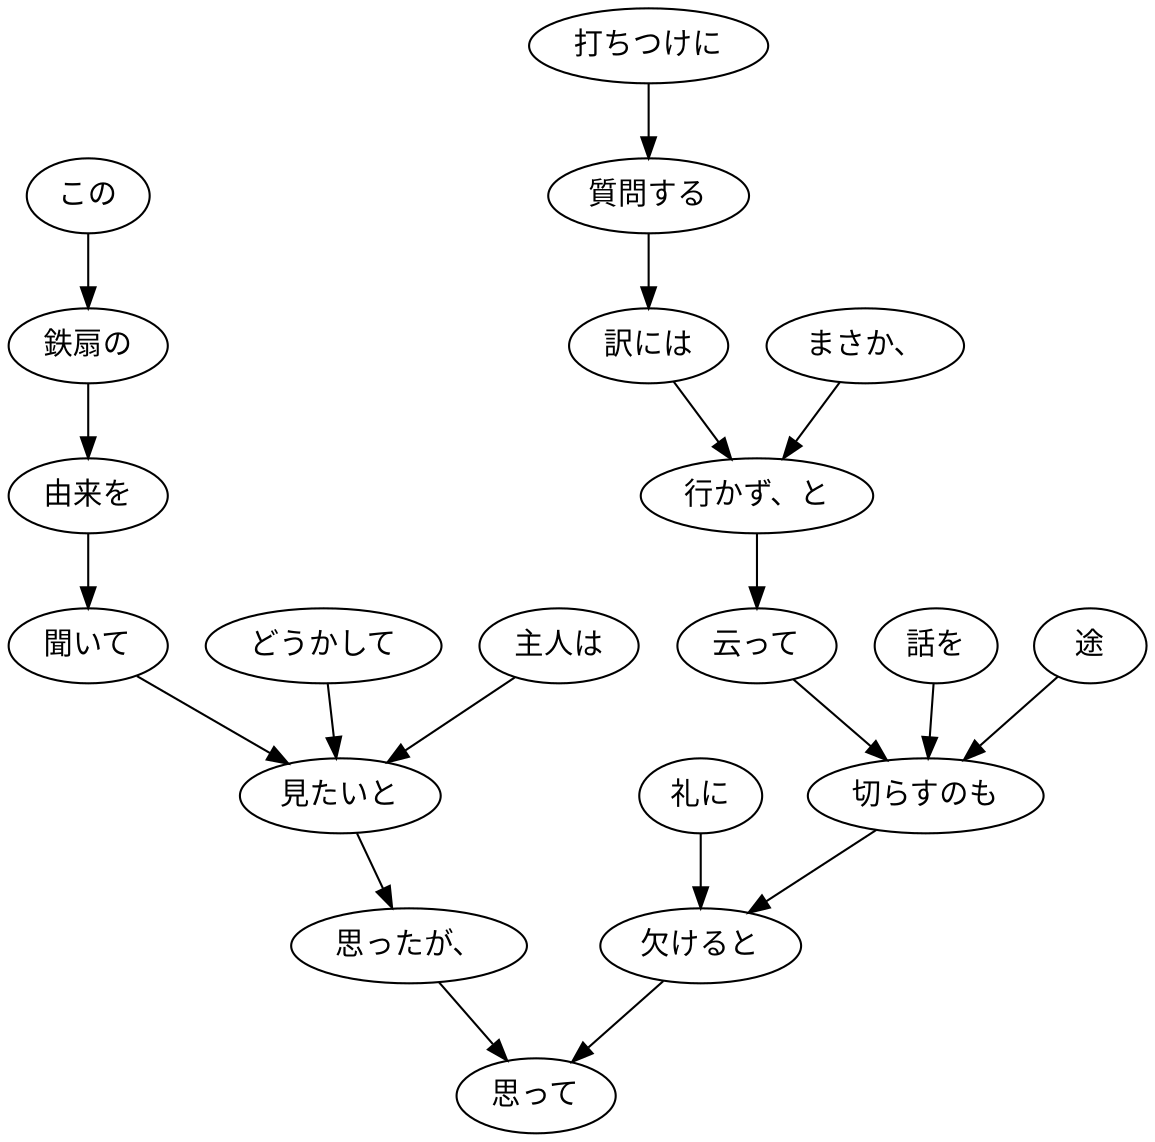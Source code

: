 digraph graph5932 {
	node0 [label="主人は"];
	node1 [label="どうかして"];
	node2 [label="この"];
	node3 [label="鉄扇の"];
	node4 [label="由来を"];
	node5 [label="聞いて"];
	node6 [label="見たいと"];
	node7 [label="思ったが、"];
	node8 [label="まさか、"];
	node9 [label="打ちつけに"];
	node10 [label="質問する"];
	node11 [label="訳には"];
	node12 [label="行かず、と"];
	node13 [label="云って"];
	node14 [label="話を"];
	node15 [label="途"];
	node16 [label="切らすのも"];
	node17 [label="礼に"];
	node18 [label="欠けると"];
	node19 [label="思って"];
	node0 -> node6;
	node1 -> node6;
	node2 -> node3;
	node3 -> node4;
	node4 -> node5;
	node5 -> node6;
	node6 -> node7;
	node7 -> node19;
	node8 -> node12;
	node9 -> node10;
	node10 -> node11;
	node11 -> node12;
	node12 -> node13;
	node13 -> node16;
	node14 -> node16;
	node15 -> node16;
	node16 -> node18;
	node17 -> node18;
	node18 -> node19;
}
